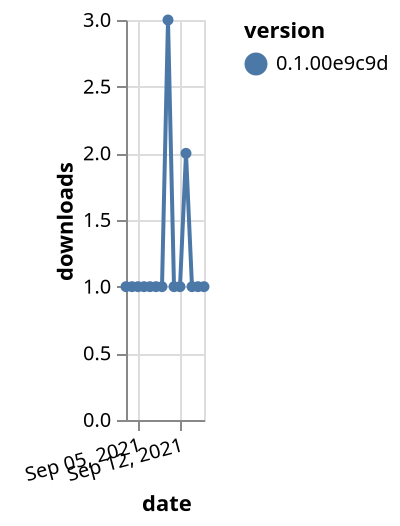 {"$schema": "https://vega.github.io/schema/vega-lite/v5.json", "description": "A simple bar chart with embedded data.", "data": {"values": [{"date": "2021-09-03", "total": 151, "delta": 1, "version": "0.1.00e9c9d"}, {"date": "2021-09-04", "total": 152, "delta": 1, "version": "0.1.00e9c9d"}, {"date": "2021-09-05", "total": 153, "delta": 1, "version": "0.1.00e9c9d"}, {"date": "2021-09-06", "total": 154, "delta": 1, "version": "0.1.00e9c9d"}, {"date": "2021-09-07", "total": 155, "delta": 1, "version": "0.1.00e9c9d"}, {"date": "2021-09-08", "total": 156, "delta": 1, "version": "0.1.00e9c9d"}, {"date": "2021-09-09", "total": 157, "delta": 1, "version": "0.1.00e9c9d"}, {"date": "2021-09-10", "total": 160, "delta": 3, "version": "0.1.00e9c9d"}, {"date": "2021-09-11", "total": 161, "delta": 1, "version": "0.1.00e9c9d"}, {"date": "2021-09-12", "total": 162, "delta": 1, "version": "0.1.00e9c9d"}, {"date": "2021-09-13", "total": 164, "delta": 2, "version": "0.1.00e9c9d"}, {"date": "2021-09-14", "total": 165, "delta": 1, "version": "0.1.00e9c9d"}, {"date": "2021-09-15", "total": 166, "delta": 1, "version": "0.1.00e9c9d"}, {"date": "2021-09-16", "total": 167, "delta": 1, "version": "0.1.00e9c9d"}]}, "width": "container", "mark": {"type": "line", "point": {"filled": true}}, "encoding": {"x": {"field": "date", "type": "temporal", "timeUnit": "yearmonthdate", "title": "date", "axis": {"labelAngle": -15}}, "y": {"field": "delta", "type": "quantitative", "title": "downloads"}, "color": {"field": "version", "type": "nominal"}, "tooltip": {"field": "delta"}}}